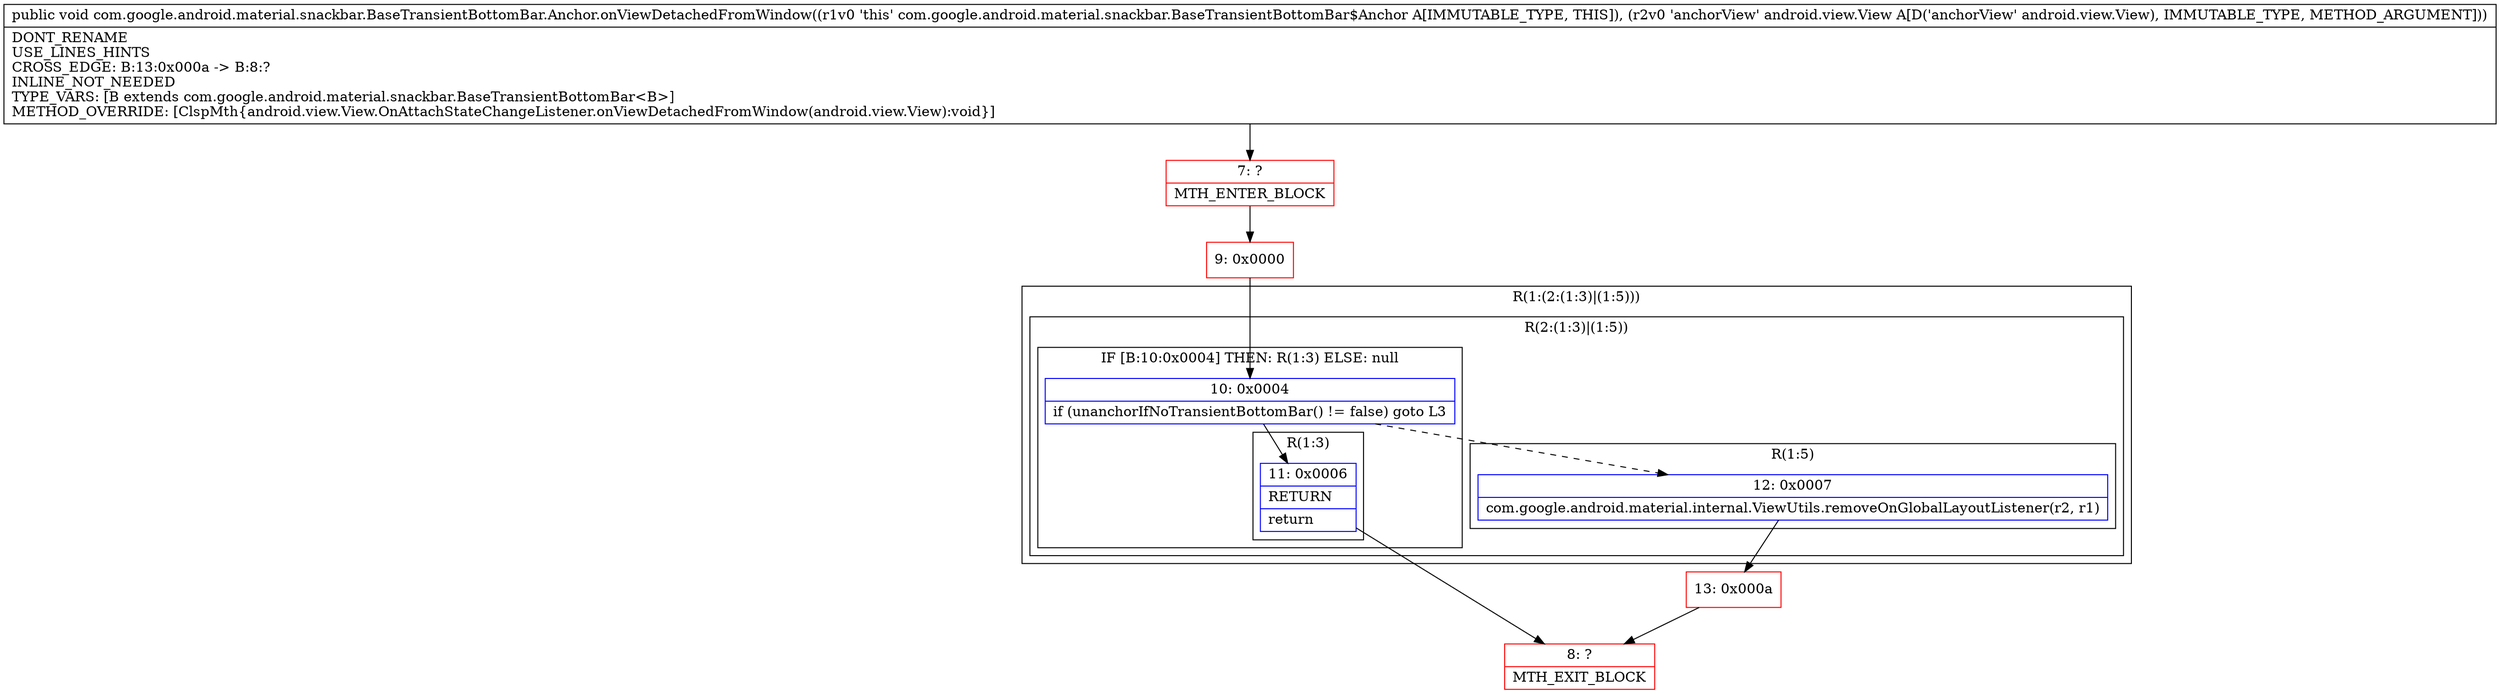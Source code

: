 digraph "CFG forcom.google.android.material.snackbar.BaseTransientBottomBar.Anchor.onViewDetachedFromWindow(Landroid\/view\/View;)V" {
subgraph cluster_Region_342622601 {
label = "R(1:(2:(1:3)|(1:5)))";
node [shape=record,color=blue];
subgraph cluster_Region_576789204 {
label = "R(2:(1:3)|(1:5))";
node [shape=record,color=blue];
subgraph cluster_IfRegion_2022068431 {
label = "IF [B:10:0x0004] THEN: R(1:3) ELSE: null";
node [shape=record,color=blue];
Node_10 [shape=record,label="{10\:\ 0x0004|if (unanchorIfNoTransientBottomBar() != false) goto L3\l}"];
subgraph cluster_Region_2085027058 {
label = "R(1:3)";
node [shape=record,color=blue];
Node_11 [shape=record,label="{11\:\ 0x0006|RETURN\l|return\l}"];
}
}
subgraph cluster_Region_139643578 {
label = "R(1:5)";
node [shape=record,color=blue];
Node_12 [shape=record,label="{12\:\ 0x0007|com.google.android.material.internal.ViewUtils.removeOnGlobalLayoutListener(r2, r1)\l}"];
}
}
}
Node_7 [shape=record,color=red,label="{7\:\ ?|MTH_ENTER_BLOCK\l}"];
Node_9 [shape=record,color=red,label="{9\:\ 0x0000}"];
Node_8 [shape=record,color=red,label="{8\:\ ?|MTH_EXIT_BLOCK\l}"];
Node_13 [shape=record,color=red,label="{13\:\ 0x000a}"];
MethodNode[shape=record,label="{public void com.google.android.material.snackbar.BaseTransientBottomBar.Anchor.onViewDetachedFromWindow((r1v0 'this' com.google.android.material.snackbar.BaseTransientBottomBar$Anchor A[IMMUTABLE_TYPE, THIS]), (r2v0 'anchorView' android.view.View A[D('anchorView' android.view.View), IMMUTABLE_TYPE, METHOD_ARGUMENT]))  | DONT_RENAME\lUSE_LINES_HINTS\lCROSS_EDGE: B:13:0x000a \-\> B:8:?\lINLINE_NOT_NEEDED\lTYPE_VARS: [B extends com.google.android.material.snackbar.BaseTransientBottomBar\<B\>]\lMETHOD_OVERRIDE: [ClspMth\{android.view.View.OnAttachStateChangeListener.onViewDetachedFromWindow(android.view.View):void\}]\l}"];
MethodNode -> Node_7;Node_10 -> Node_11;
Node_10 -> Node_12[style=dashed];
Node_11 -> Node_8;
Node_12 -> Node_13;
Node_7 -> Node_9;
Node_9 -> Node_10;
Node_13 -> Node_8;
}

